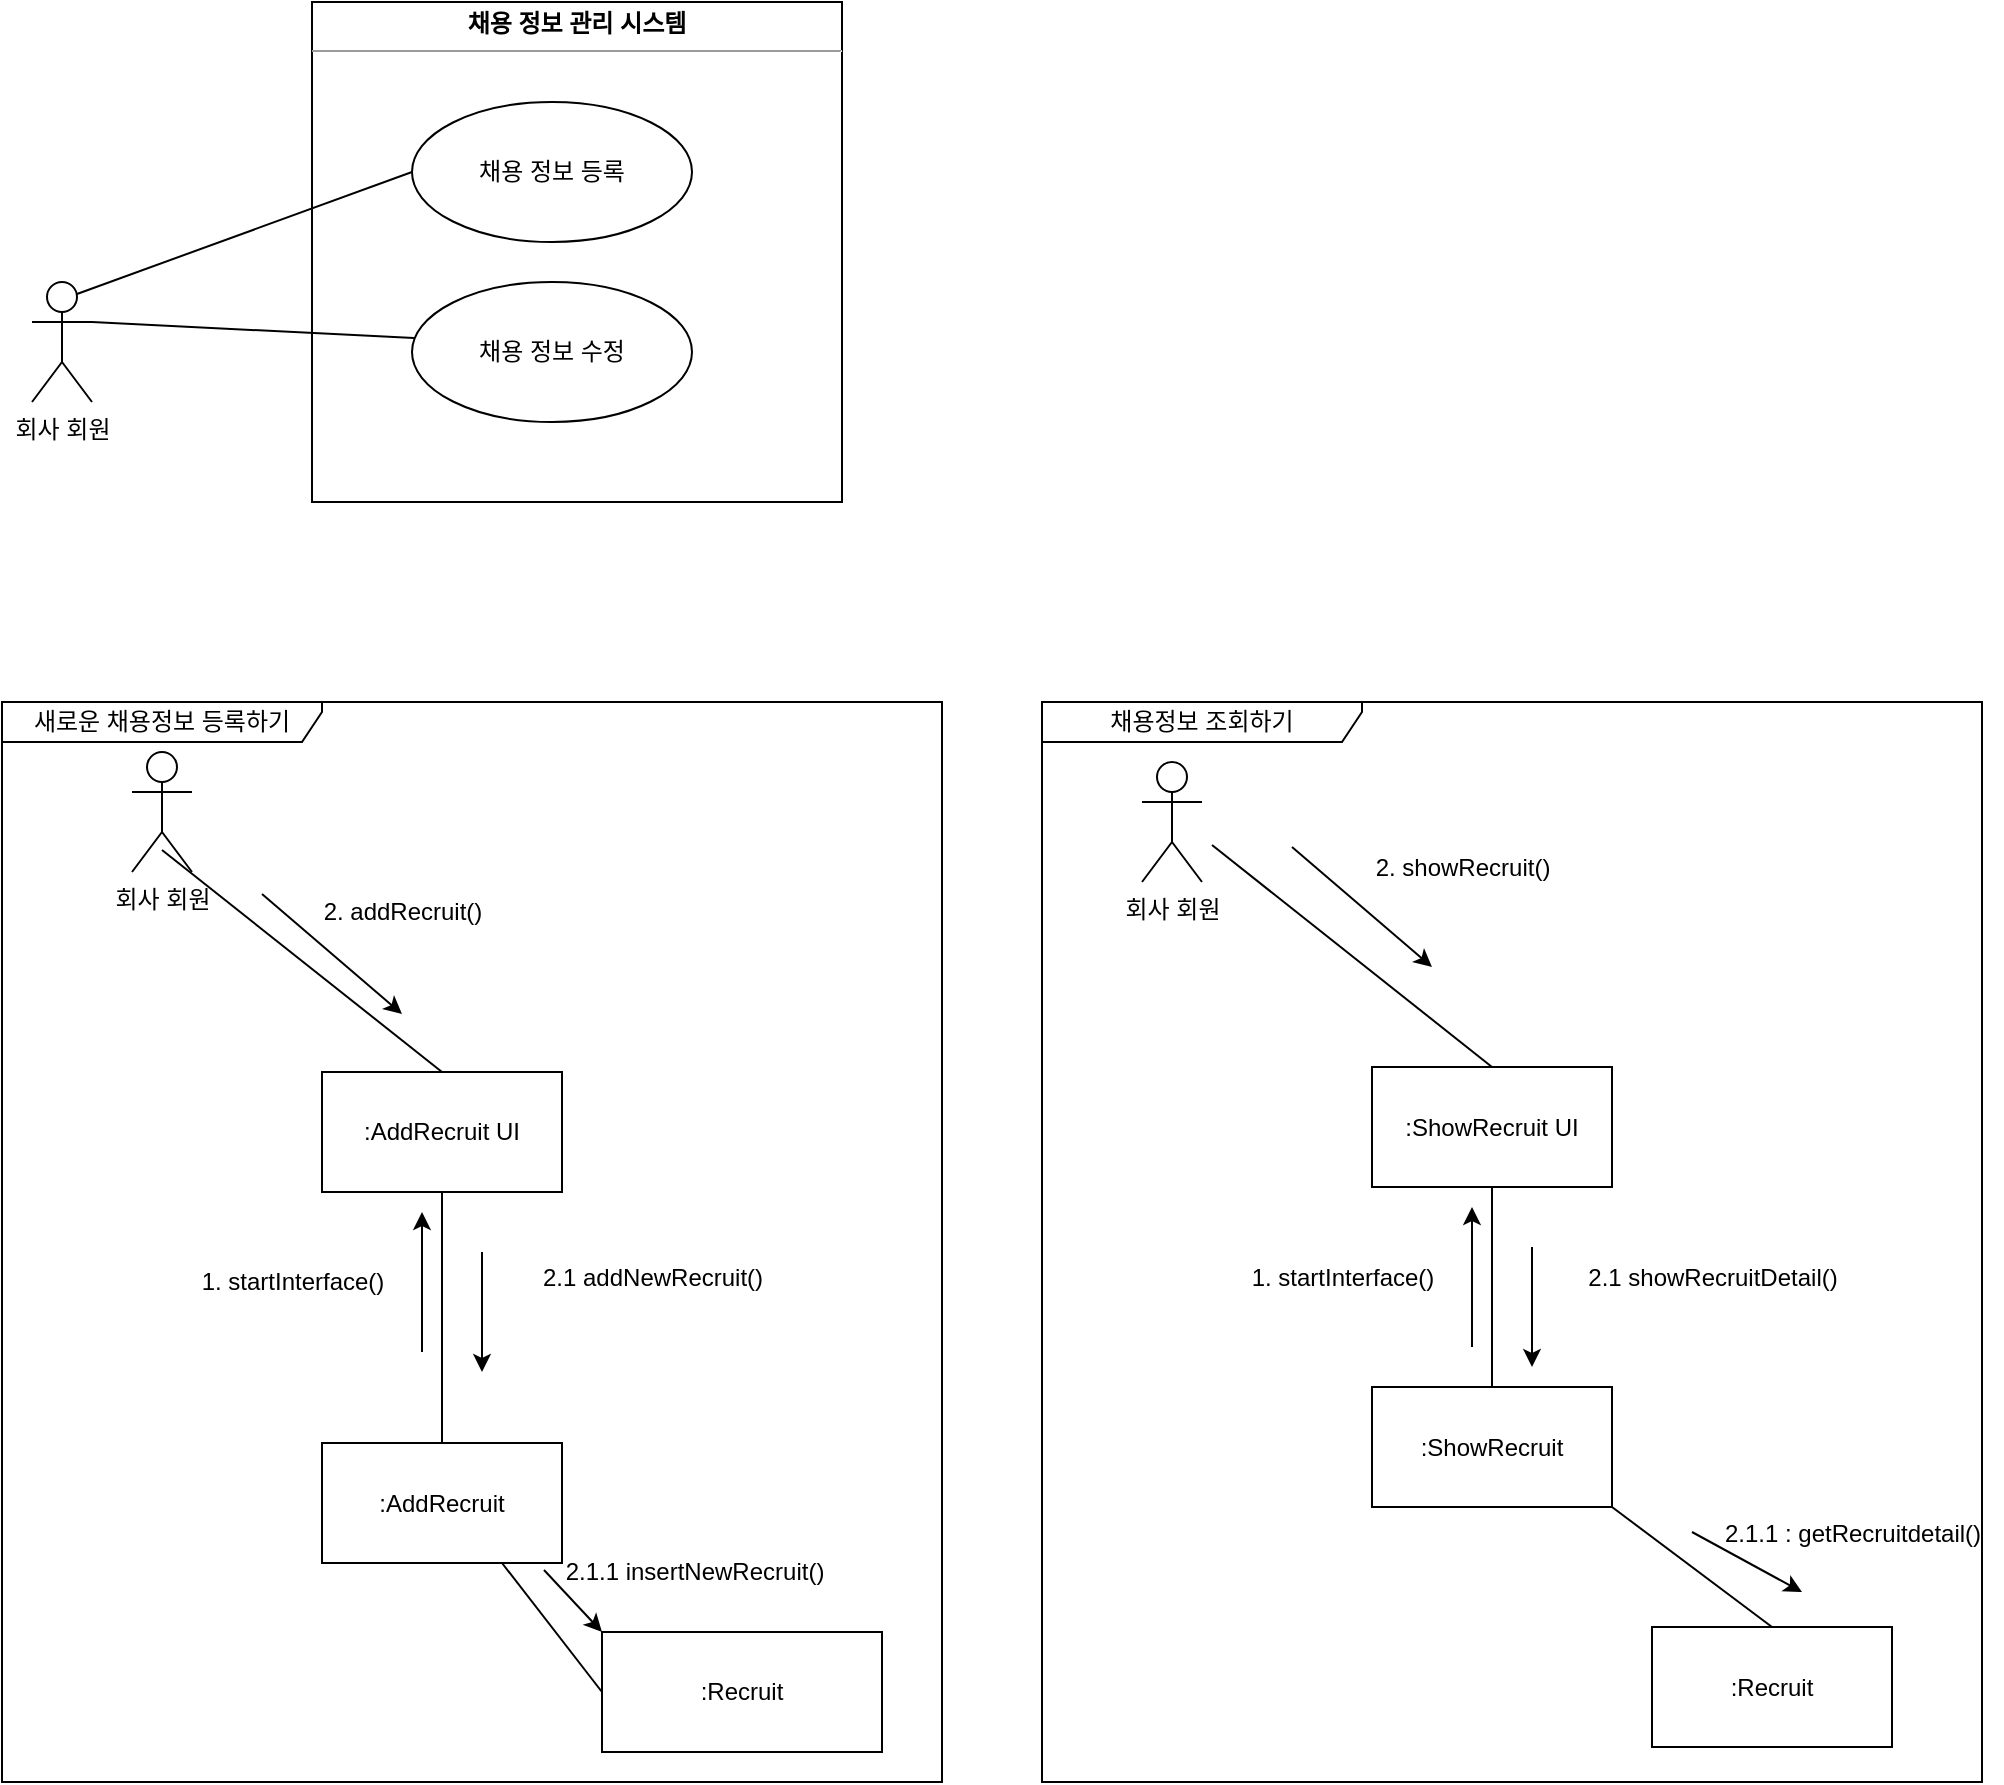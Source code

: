 <mxfile version="21.1.2" type="device">
  <diagram name="Page-1" id="b5b7bab2-c9e2-2cf4-8b2a-24fd1a2a6d21">
    <mxGraphModel dx="554" dy="645" grid="1" gridSize="10" guides="1" tooltips="1" connect="1" arrows="1" fold="1" page="1" pageScale="1" pageWidth="827" pageHeight="1169" background="none" math="0" shadow="0">
      <root>
        <mxCell id="0" />
        <mxCell id="1" parent="0" />
        <mxCell id="THvIdB2N3yqFJeVhvD4z-1" value="&lt;p style=&quot;margin:0px;margin-top:4px;text-align:center;&quot;&gt;&lt;b&gt;채용 정보 관리 시스템&lt;/b&gt;&lt;/p&gt;&lt;hr size=&quot;1&quot;&gt;&lt;div style=&quot;height:2px;&quot;&gt;&lt;/div&gt;" style="verticalAlign=top;align=left;overflow=fill;fontSize=12;fontFamily=Helvetica;html=1;whiteSpace=wrap;" parent="1" vertex="1">
          <mxGeometry x="165" y="20" width="265" height="250" as="geometry" />
        </mxCell>
        <mxCell id="THvIdB2N3yqFJeVhvD4z-2" value="회사 회원" style="shape=umlActor;verticalLabelPosition=bottom;verticalAlign=top;html=1;" parent="1" vertex="1">
          <mxGeometry x="25" y="160" width="30" height="60" as="geometry" />
        </mxCell>
        <mxCell id="THvIdB2N3yqFJeVhvD4z-3" value="채용 정보 등록" style="ellipse;whiteSpace=wrap;html=1;" parent="1" vertex="1">
          <mxGeometry x="215" y="70" width="140" height="70" as="geometry" />
        </mxCell>
        <mxCell id="THvIdB2N3yqFJeVhvD4z-6" value="채용 정보 수정" style="ellipse;whiteSpace=wrap;html=1;" parent="1" vertex="1">
          <mxGeometry x="215" y="160" width="140" height="70" as="geometry" />
        </mxCell>
        <mxCell id="THvIdB2N3yqFJeVhvD4z-10" value="" style="endArrow=none;html=1;rounded=0;entryX=0;entryY=0.5;entryDx=0;entryDy=0;exitX=0.75;exitY=0.1;exitDx=0;exitDy=0;exitPerimeter=0;" parent="1" source="THvIdB2N3yqFJeVhvD4z-2" target="THvIdB2N3yqFJeVhvD4z-3" edge="1">
          <mxGeometry width="50" height="50" relative="1" as="geometry">
            <mxPoint x="5" y="100" as="sourcePoint" />
            <mxPoint x="55" y="50" as="targetPoint" />
          </mxGeometry>
        </mxCell>
        <mxCell id="THvIdB2N3yqFJeVhvD4z-11" value="" style="endArrow=none;html=1;rounded=0;entryX=0.007;entryY=0.4;entryDx=0;entryDy=0;entryPerimeter=0;exitX=1;exitY=0.333;exitDx=0;exitDy=0;exitPerimeter=0;" parent="1" source="THvIdB2N3yqFJeVhvD4z-2" target="THvIdB2N3yqFJeVhvD4z-6" edge="1">
          <mxGeometry width="50" height="50" relative="1" as="geometry">
            <mxPoint x="25" y="304" as="sourcePoint" />
            <mxPoint x="192" y="440" as="targetPoint" />
          </mxGeometry>
        </mxCell>
        <mxCell id="_EsRxaXNr39jAv2G4_3R-1" value="회사 회원" style="shape=umlActor;verticalLabelPosition=bottom;verticalAlign=top;html=1;" parent="1" vertex="1">
          <mxGeometry x="75" y="395" width="30" height="60" as="geometry" />
        </mxCell>
        <mxCell id="Xb1e7kF9UDghLhpTketb-2" value=":AddRecruit UI" style="rounded=0;whiteSpace=wrap;html=1;" parent="1" vertex="1">
          <mxGeometry x="170" y="555" width="120" height="60" as="geometry" />
        </mxCell>
        <mxCell id="bZW9feNbAllSj9TjUGjz-1" value=":AddRecruit" style="whiteSpace=wrap;html=1;" parent="1" vertex="1">
          <mxGeometry x="170" y="740.5" width="120" height="60" as="geometry" />
        </mxCell>
        <mxCell id="bZW9feNbAllSj9TjUGjz-7" value="" style="endArrow=none;html=1;rounded=0;entryX=0.5;entryY=0;entryDx=0;entryDy=0;exitX=0.5;exitY=0.817;exitDx=0;exitDy=0;exitPerimeter=0;" parent="1" source="_EsRxaXNr39jAv2G4_3R-1" target="Xb1e7kF9UDghLhpTketb-2" edge="1">
          <mxGeometry width="50" height="50" relative="1" as="geometry">
            <mxPoint x="210" y="535" as="sourcePoint" />
            <mxPoint x="260" y="485" as="targetPoint" />
          </mxGeometry>
        </mxCell>
        <mxCell id="bZW9feNbAllSj9TjUGjz-8" value="" style="endArrow=none;html=1;rounded=0;entryX=0.5;entryY=0;entryDx=0;entryDy=0;exitX=0.5;exitY=1;exitDx=0;exitDy=0;" parent="1" source="Xb1e7kF9UDghLhpTketb-2" target="bZW9feNbAllSj9TjUGjz-1" edge="1">
          <mxGeometry width="50" height="50" relative="1" as="geometry">
            <mxPoint x="305" y="715" as="sourcePoint" />
            <mxPoint x="90" y="725" as="targetPoint" />
          </mxGeometry>
        </mxCell>
        <mxCell id="bZW9feNbAllSj9TjUGjz-10" value="" style="endArrow=classic;html=1;rounded=0;" parent="1" edge="1">
          <mxGeometry width="50" height="50" relative="1" as="geometry">
            <mxPoint x="140" y="466" as="sourcePoint" />
            <mxPoint x="210" y="526" as="targetPoint" />
            <Array as="points" />
          </mxGeometry>
        </mxCell>
        <mxCell id="bZW9feNbAllSj9TjUGjz-18" value="" style="endArrow=classic;html=1;rounded=0;" parent="1" edge="1">
          <mxGeometry width="50" height="50" relative="1" as="geometry">
            <mxPoint x="250" y="645" as="sourcePoint" />
            <mxPoint x="250" y="705" as="targetPoint" />
          </mxGeometry>
        </mxCell>
        <mxCell id="bZW9feNbAllSj9TjUGjz-21" value="새로운 채용정보 등록하기" style="shape=umlFrame;whiteSpace=wrap;html=1;pointerEvents=0;width=160;height=20;" parent="1" vertex="1">
          <mxGeometry x="10" y="370" width="470" height="540" as="geometry" />
        </mxCell>
        <mxCell id="K71paMH0ZI0jcNfA3QA--1" value=":Recruit" style="whiteSpace=wrap;html=1;" parent="1" vertex="1">
          <mxGeometry x="310" y="835" width="140" height="60" as="geometry" />
        </mxCell>
        <mxCell id="K71paMH0ZI0jcNfA3QA--6" value="1. startInterface()" style="text;html=1;align=center;verticalAlign=middle;resizable=0;points=[];autosize=1;strokeColor=none;fillColor=none;" parent="1" vertex="1">
          <mxGeometry x="100" y="645" width="110" height="30" as="geometry" />
        </mxCell>
        <mxCell id="K71paMH0ZI0jcNfA3QA--7" value="" style="endArrow=classic;html=1;rounded=0;" parent="1" edge="1">
          <mxGeometry width="50" height="50" relative="1" as="geometry">
            <mxPoint x="220" y="695" as="sourcePoint" />
            <mxPoint x="220" y="625" as="targetPoint" />
          </mxGeometry>
        </mxCell>
        <mxCell id="K71paMH0ZI0jcNfA3QA--8" value="2. addRecruit()" style="text;html=1;align=center;verticalAlign=middle;resizable=0;points=[];autosize=1;strokeColor=none;fillColor=none;" parent="1" vertex="1">
          <mxGeometry x="160" y="460" width="100" height="30" as="geometry" />
        </mxCell>
        <mxCell id="K71paMH0ZI0jcNfA3QA--27" value="회사 회원" style="shape=umlActor;verticalLabelPosition=bottom;verticalAlign=top;html=1;" parent="1" vertex="1">
          <mxGeometry x="580" y="400" width="30" height="60" as="geometry" />
        </mxCell>
        <mxCell id="K71paMH0ZI0jcNfA3QA--28" value=":ShowRecruit UI" style="rounded=0;whiteSpace=wrap;html=1;" parent="1" vertex="1">
          <mxGeometry x="695" y="552.5" width="120" height="60" as="geometry" />
        </mxCell>
        <mxCell id="K71paMH0ZI0jcNfA3QA--29" value=":ShowRecruit" style="whiteSpace=wrap;html=1;" parent="1" vertex="1">
          <mxGeometry x="695" y="712.5" width="120" height="60" as="geometry" />
        </mxCell>
        <mxCell id="K71paMH0ZI0jcNfA3QA--30" value="" style="endArrow=none;html=1;rounded=0;entryX=0.5;entryY=0;entryDx=0;entryDy=0;exitX=0.5;exitY=0.817;exitDx=0;exitDy=0;exitPerimeter=0;" parent="1" target="K71paMH0ZI0jcNfA3QA--28" edge="1">
          <mxGeometry width="50" height="50" relative="1" as="geometry">
            <mxPoint x="615" y="441.52" as="sourcePoint" />
            <mxPoint x="785" y="482.5" as="targetPoint" />
          </mxGeometry>
        </mxCell>
        <mxCell id="K71paMH0ZI0jcNfA3QA--31" value="" style="endArrow=none;html=1;rounded=0;entryX=0.5;entryY=0;entryDx=0;entryDy=0;exitX=0.5;exitY=1;exitDx=0;exitDy=0;" parent="1" source="K71paMH0ZI0jcNfA3QA--28" target="K71paMH0ZI0jcNfA3QA--29" edge="1">
          <mxGeometry width="50" height="50" relative="1" as="geometry">
            <mxPoint x="830" y="712.5" as="sourcePoint" />
            <mxPoint x="615" y="722.5" as="targetPoint" />
          </mxGeometry>
        </mxCell>
        <mxCell id="K71paMH0ZI0jcNfA3QA--32" value="" style="endArrow=classic;html=1;rounded=0;" parent="1" edge="1">
          <mxGeometry width="50" height="50" relative="1" as="geometry">
            <mxPoint x="655" y="442.5" as="sourcePoint" />
            <mxPoint x="725" y="502.5" as="targetPoint" />
            <Array as="points" />
          </mxGeometry>
        </mxCell>
        <mxCell id="K71paMH0ZI0jcNfA3QA--33" value="" style="endArrow=classic;html=1;rounded=0;" parent="1" edge="1">
          <mxGeometry width="50" height="50" relative="1" as="geometry">
            <mxPoint x="775" y="642.5" as="sourcePoint" />
            <mxPoint x="775" y="702.5" as="targetPoint" />
          </mxGeometry>
        </mxCell>
        <mxCell id="K71paMH0ZI0jcNfA3QA--35" value="채용정보 조회하기" style="shape=umlFrame;whiteSpace=wrap;html=1;pointerEvents=0;width=160;height=20;" parent="1" vertex="1">
          <mxGeometry x="530" y="370" width="470" height="540" as="geometry" />
        </mxCell>
        <mxCell id="K71paMH0ZI0jcNfA3QA--36" value=":Recruit" style="whiteSpace=wrap;html=1;" parent="1" vertex="1">
          <mxGeometry x="835" y="832.5" width="120" height="60" as="geometry" />
        </mxCell>
        <mxCell id="K71paMH0ZI0jcNfA3QA--38" value="" style="endArrow=none;html=1;rounded=0;entryX=0.5;entryY=0;entryDx=0;entryDy=0;exitX=1;exitY=1;exitDx=0;exitDy=0;" parent="1" source="K71paMH0ZI0jcNfA3QA--29" target="K71paMH0ZI0jcNfA3QA--36" edge="1">
          <mxGeometry width="50" height="50" relative="1" as="geometry">
            <mxPoint x="755" y="682.5" as="sourcePoint" />
            <mxPoint x="805" y="632.5" as="targetPoint" />
          </mxGeometry>
        </mxCell>
        <mxCell id="K71paMH0ZI0jcNfA3QA--41" value="1. startInterface()" style="text;html=1;align=center;verticalAlign=middle;resizable=0;points=[];autosize=1;strokeColor=none;fillColor=none;" parent="1" vertex="1">
          <mxGeometry x="625" y="642.5" width="110" height="30" as="geometry" />
        </mxCell>
        <mxCell id="K71paMH0ZI0jcNfA3QA--42" value="" style="endArrow=classic;html=1;rounded=0;" parent="1" edge="1">
          <mxGeometry width="50" height="50" relative="1" as="geometry">
            <mxPoint x="745" y="692.5" as="sourcePoint" />
            <mxPoint x="745" y="622.5" as="targetPoint" />
          </mxGeometry>
        </mxCell>
        <mxCell id="K71paMH0ZI0jcNfA3QA--43" value="2. showRecruit()" style="text;html=1;align=center;verticalAlign=middle;resizable=0;points=[];autosize=1;strokeColor=none;fillColor=none;" parent="1" vertex="1">
          <mxGeometry x="685" y="437.5" width="110" height="30" as="geometry" />
        </mxCell>
        <mxCell id="K71paMH0ZI0jcNfA3QA--61" value="2.1.1 : getRecruitdetail()" style="text;html=1;align=center;verticalAlign=middle;resizable=0;points=[];autosize=1;strokeColor=none;fillColor=none;" parent="1" vertex="1">
          <mxGeometry x="860" y="770.5" width="150" height="30" as="geometry" />
        </mxCell>
        <mxCell id="K71paMH0ZI0jcNfA3QA--260" value="" style="endArrow=classic;html=1;rounded=0;" parent="1" edge="1">
          <mxGeometry width="50" height="50" relative="1" as="geometry">
            <mxPoint x="855" y="785" as="sourcePoint" />
            <mxPoint x="910" y="815" as="targetPoint" />
            <Array as="points" />
          </mxGeometry>
        </mxCell>
        <mxCell id="EixyRkAgwoJFA63Q9zNU-69" value="" style="endArrow=none;html=1;rounded=0;entryX=0;entryY=0.5;entryDx=0;entryDy=0;exitX=0.75;exitY=1;exitDx=0;exitDy=0;" parent="1" source="bZW9feNbAllSj9TjUGjz-1" target="K71paMH0ZI0jcNfA3QA--1" edge="1">
          <mxGeometry width="50" height="50" relative="1" as="geometry">
            <mxPoint x="180" y="865" as="sourcePoint" />
            <mxPoint x="194" y="786" as="targetPoint" />
          </mxGeometry>
        </mxCell>
        <mxCell id="EixyRkAgwoJFA63Q9zNU-70" value="2.1.1 insertNewRecruit()" style="text;html=1;align=center;verticalAlign=middle;resizable=0;points=[];autosize=1;strokeColor=none;fillColor=none;" parent="1" vertex="1">
          <mxGeometry x="280.5" y="790" width="150" height="30" as="geometry" />
        </mxCell>
        <mxCell id="OpeE6zxOzzpMG_I_0L6V-6" value="" style="endArrow=classic;html=1;rounded=0;exitX=0.925;exitY=1.058;exitDx=0;exitDy=0;exitPerimeter=0;entryX=0;entryY=0;entryDx=0;entryDy=0;" parent="1" source="bZW9feNbAllSj9TjUGjz-1" target="K71paMH0ZI0jcNfA3QA--1" edge="1">
          <mxGeometry width="50" height="50" relative="1" as="geometry">
            <mxPoint x="164.5" y="795" as="sourcePoint" />
            <mxPoint x="140" y="825" as="targetPoint" />
          </mxGeometry>
        </mxCell>
        <mxCell id="ZU0NuVu_DH9FHkmJMMa6-1" value="2.1 addNewRecruit()" style="text;html=1;align=center;verticalAlign=middle;resizable=0;points=[];autosize=1;strokeColor=none;fillColor=none;" parent="1" vertex="1">
          <mxGeometry x="270" y="642.5" width="130" height="30" as="geometry" />
        </mxCell>
        <mxCell id="ZU0NuVu_DH9FHkmJMMa6-2" value="2.1 showRecruitDetail()" style="text;html=1;align=center;verticalAlign=middle;resizable=0;points=[];autosize=1;strokeColor=none;fillColor=none;" parent="1" vertex="1">
          <mxGeometry x="790" y="642.5" width="150" height="30" as="geometry" />
        </mxCell>
      </root>
    </mxGraphModel>
  </diagram>
</mxfile>

